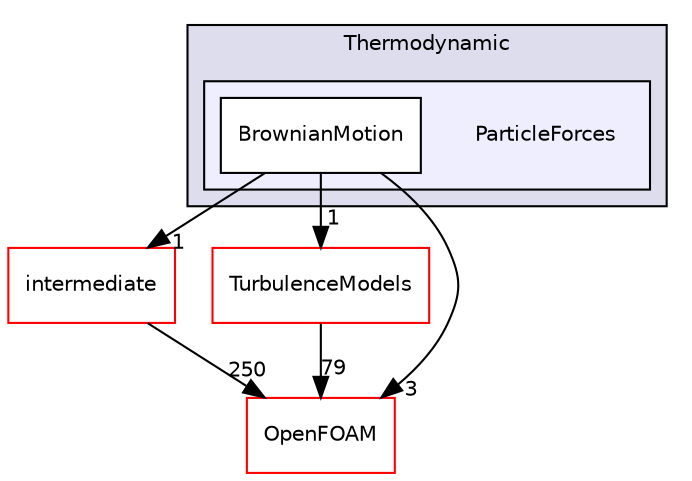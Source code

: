 digraph "src/lagrangian/turbulence/submodels/Thermodynamic/ParticleForces" {
  bgcolor=transparent;
  compound=true
  node [ fontsize="10", fontname="Helvetica"];
  edge [ labelfontsize="10", labelfontname="Helvetica"];
  subgraph clusterdir_45a482bb8441cf85e78b132da7c0b9e2 {
    graph [ bgcolor="#ddddee", pencolor="black", label="Thermodynamic" fontname="Helvetica", fontsize="10", URL="dir_45a482bb8441cf85e78b132da7c0b9e2.html"]
  subgraph clusterdir_297195aa6feb2797a628c11a4aec6ee0 {
    graph [ bgcolor="#eeeeff", pencolor="black", label="" URL="dir_297195aa6feb2797a628c11a4aec6ee0.html"];
    dir_297195aa6feb2797a628c11a4aec6ee0 [shape=plaintext label="ParticleForces"];
    dir_e1a7d8d8e90152623b1a3c826acb3c48 [shape=box label="BrownianMotion" color="black" fillcolor="white" style="filled" URL="dir_e1a7d8d8e90152623b1a3c826acb3c48.html"];
  }
  }
  dir_d3c32a493136c130c1f0d51f4f35c297 [shape=box label="intermediate" color="red" URL="dir_d3c32a493136c130c1f0d51f4f35c297.html"];
  dir_1eda626aeac0f0ad2848c36acaa5d501 [shape=box label="TurbulenceModels" color="red" URL="dir_1eda626aeac0f0ad2848c36acaa5d501.html"];
  dir_c5473ff19b20e6ec4dfe5c310b3778a8 [shape=box label="OpenFOAM" color="red" URL="dir_c5473ff19b20e6ec4dfe5c310b3778a8.html"];
  dir_e1a7d8d8e90152623b1a3c826acb3c48->dir_d3c32a493136c130c1f0d51f4f35c297 [headlabel="1", labeldistance=1.5 headhref="dir_001708_001378.html"];
  dir_e1a7d8d8e90152623b1a3c826acb3c48->dir_1eda626aeac0f0ad2848c36acaa5d501 [headlabel="1", labeldistance=1.5 headhref="dir_001708_000752.html"];
  dir_e1a7d8d8e90152623b1a3c826acb3c48->dir_c5473ff19b20e6ec4dfe5c310b3778a8 [headlabel="3", labeldistance=1.5 headhref="dir_001708_001887.html"];
  dir_d3c32a493136c130c1f0d51f4f35c297->dir_c5473ff19b20e6ec4dfe5c310b3778a8 [headlabel="250", labeldistance=1.5 headhref="dir_001378_001887.html"];
  dir_1eda626aeac0f0ad2848c36acaa5d501->dir_c5473ff19b20e6ec4dfe5c310b3778a8 [headlabel="79", labeldistance=1.5 headhref="dir_000752_001887.html"];
}
